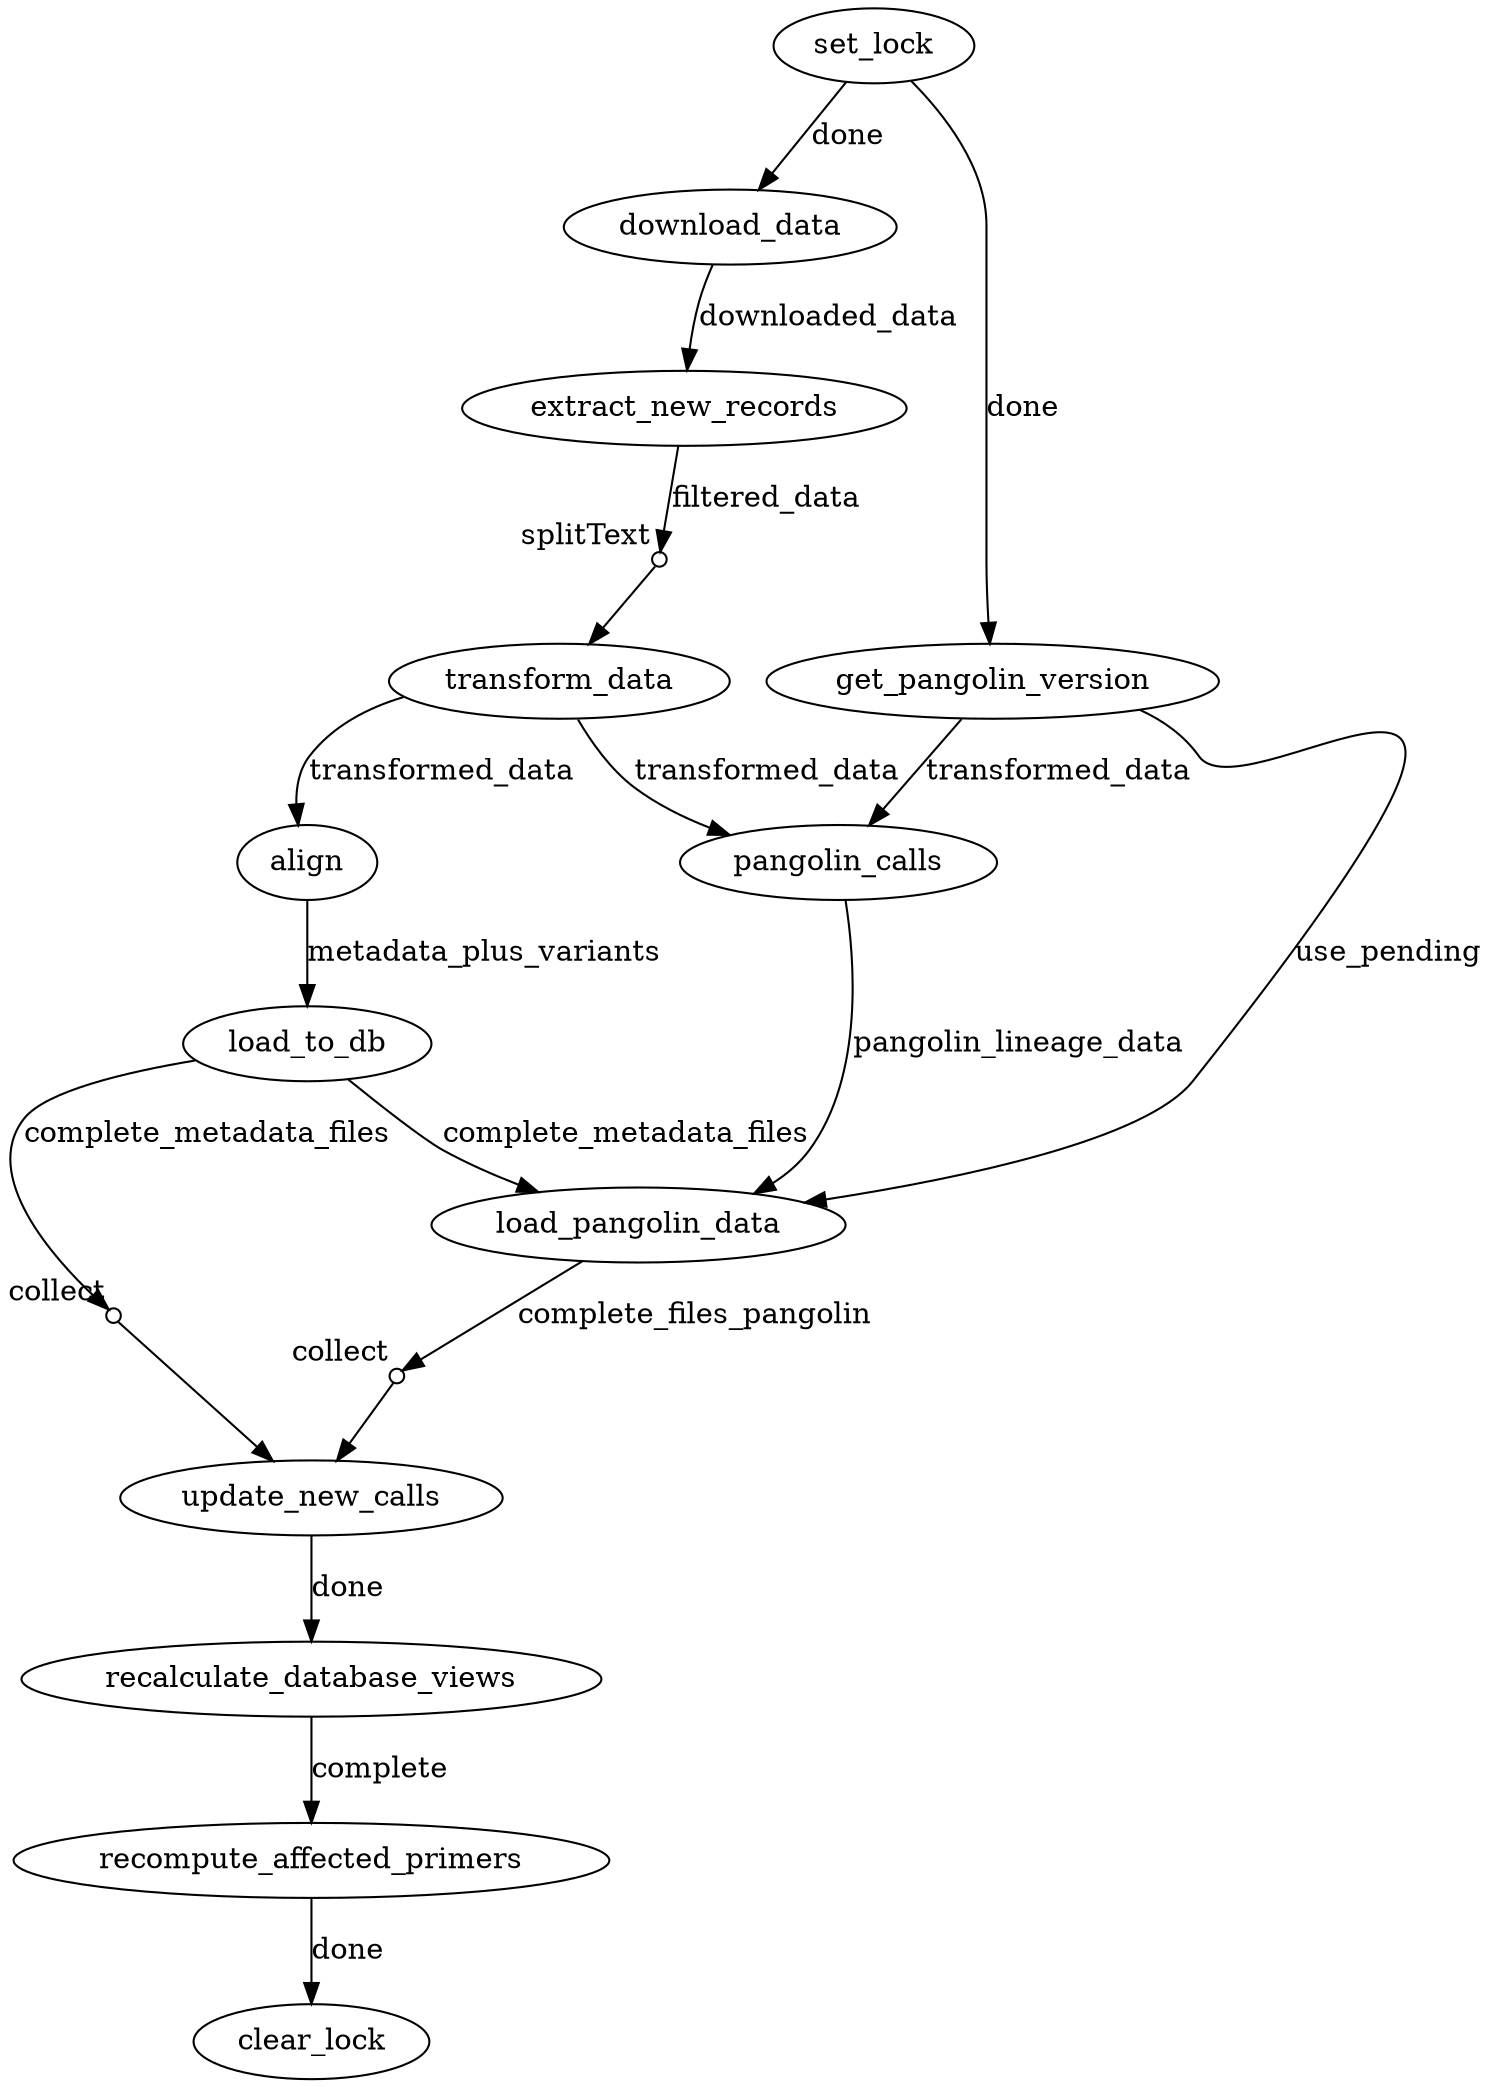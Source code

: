 digraph "summarize_variants" {

update_setLock [label="set_lock"];

update_downloadData [label="download_data"];
update_setLock -> update_downloadData [label="done"];


update_extractNewRecords [label="extract_new_records"];
update_downloadData -> update_extractNewRecords [label="downloaded_data"];

update_splitText [shape=circle,label="",fixedsize=true,width=0.1,xlabel="splitText"];
update_extractNewRecords -> update_splitText [label="filtered_data"];

update_transformData [label="transform_data"];
update_splitText -> update_transformData;

update_align [label="align"];
update_transformData -> update_align [label="transformed_data"];

update_loadToDB [label="load_to_db"];
update_align -> update_loadToDB [label="metadata_plus_variants"];

update_collect1 [shape=circle,label="",fixedsize=true,width=0.1,xlabel="collect"];
update_loadToDB -> update_collect1 [label="complete_metadata_files"];

update_loadPangolinData [label="load_pangolin_data"];
update_loadToDB -> update_loadPangolinData [label="complete_metadata_files"];

update_getPangolinVersion [label="get_pangolin_version"];
update_setLock -> update_getPangolinVersion [label="done"];

update_pangolinCalls [label="pangolin_calls"];
update_getPangolinVersion -> update_pangolinCalls [label="transformed_data"];

update_transformData -> update_pangolinCalls [label="transformed_data"];

update_pangolinCalls -> update_loadPangolinData [label="pangolin_lineage_data"];

update_loadPangolinData [label="load_pangolin_data"];
update_getPangolinVersion -> update_loadPangolinData [label="use_pending"];

update_loadPangolinData [label="load_pangolin_data"];
update_collect2 [shape=circle,label="",fixedsize=true,width=0.1,xlabel="collect"];
update_loadPangolinData -> update_collect2 [label="complete_files_pangolin"];

update_updateNewCalls [label="update_new_calls"];
update_collect1 -> update_updateNewCalls;

update_collect2 -> update_updateNewCalls;

update_recalculateDatabaseViews [label="recalculate_database_views"];
update_updateNewCalls -> update_recalculateDatabaseViews [label="done"];

update_recomputeAffectedPrimers [label="recompute_affected_primers"];
update_recalculateDatabaseViews -> update_recomputeAffectedPrimers [label="complete"];

update_clearLock [label="clear_lock"];
update_recomputeAffectedPrimers -> update_clearLock [label="done"];

}

digraph "recall_pangolin" {

recall_setLock [label="set_lock"];

recall_getNewVersions [label="get_new_versions"];
recall_pangolinCalls [label="pangolin_calls"];
recall_setLock -> recall_getNewVersions [label="done"];

recall_getNewVersions -> recall_pangolinCalls [label="latest_pangolin"];

recall_extractNewRecords [label="extract_new_records"];
recall_setLock -> recall_extractNewRecords [label="done"];
recall_splitText [shape=circle,label="",fixedsize=true,width=0.1,xlabel="splitText"];
recall_extractNewRecords -> recall_splitText;

recall_transformData [label="transform_data"];
recall_splitText -> recall_transformData;

recall_transformData -> recall_pangolinCalls;

recall_loadPangolinData [label="load_pangolin_data"];
recall_pangolinCalls -> recall_loadPangolinData;

recall_collect [shape=circle,label="",fixedsize=true,width=0.1,xlabel="collect"];
recall_loadPangolinData -> recall_collect;

recall_updateCurrentCalls [label="update_current_calls"];
recall_collect -> recall_updateCurrentCalls;

recall_updateNewCalls [label="update_new_calls"];
recall_updateCurrentCalls -> recall_updateNewCalls;

recall_clearLock [label="clear_lock"];
recall_updateNewCalls -> recall_clearLock [label="done"];

}

